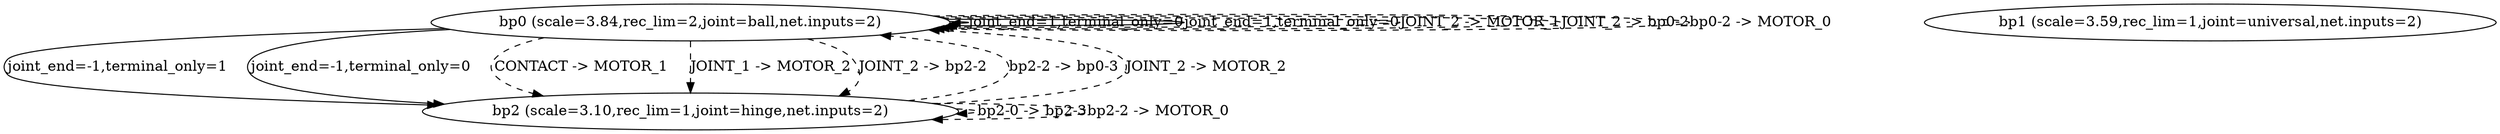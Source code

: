 digraph G {
    n0 [label="bp0 (scale=3.84,rec_lim=2,joint=ball,net.inputs=2)"]
    n1 [label="bp1 (scale=3.59,rec_lim=1,joint=universal,net.inputs=2)"]
    n2 [label="bp2 (scale=3.10,rec_lim=1,joint=hinge,net.inputs=2)"]

    n0 -> n0 [label="joint_end=1,terminal_only=0"]
    n0 -> n2 [label="joint_end=-1,terminal_only=1"]
    n0 -> n0 [label="joint_end=1,terminal_only=0"]
    n0 -> n2 [label="joint_end=-1,terminal_only=0"]
    n2 -> n0 [style=dashed, label="bp2-2 -> bp0-3"]
    n0 -> n0 [style=dashed, label="JOINT_2 -> MOTOR_1"]
    n0 -> n0 [style=dashed, label="JOINT_2 -> bp0-2"]
    n0 -> n0 [style=dashed, label="bp0-2 -> MOTOR_0"]
    n2 -> n0 [style=dashed, label="JOINT_2 -> MOTOR_2"]
    n0 -> n2 [style=dashed, label="CONTACT -> MOTOR_1"]
    n0 -> n2 [style=dashed, label="JOINT_1 -> MOTOR_2"]
    n2 -> n2 [style=dashed, label="bp2-0 -> bp2-3"]
    n0 -> n2 [style=dashed, label="JOINT_2 -> bp2-2"]
    n2 -> n2 [style=dashed, label="bp2-2 -> MOTOR_0"]
}